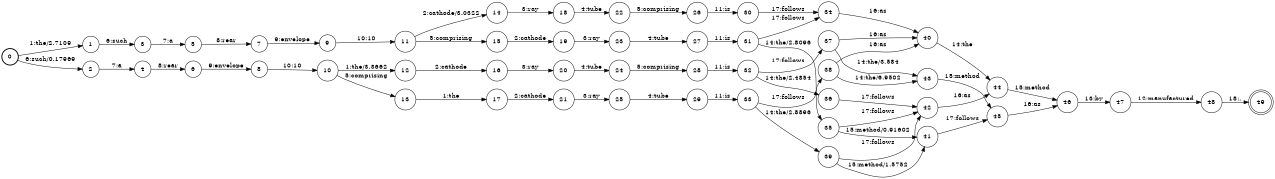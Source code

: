digraph FST {
rankdir = LR;
size = "8.5,11";
label = "";
center = 1;
orientation = Portrait;
ranksep = "0.4";
nodesep = "0.25";
0 [label = "0", shape = circle, style = bold, fontsize = 14]
	0 -> 1 [label = "1:the/2.7109", fontsize = 14];
	0 -> 2 [label = "6:such/0.17969", fontsize = 14];
1 [label = "1", shape = circle, style = solid, fontsize = 14]
	1 -> 3 [label = "6:such", fontsize = 14];
2 [label = "2", shape = circle, style = solid, fontsize = 14]
	2 -> 4 [label = "7:a", fontsize = 14];
3 [label = "3", shape = circle, style = solid, fontsize = 14]
	3 -> 5 [label = "7:a", fontsize = 14];
4 [label = "4", shape = circle, style = solid, fontsize = 14]
	4 -> 6 [label = "8:rear", fontsize = 14];
5 [label = "5", shape = circle, style = solid, fontsize = 14]
	5 -> 7 [label = "8:rear", fontsize = 14];
6 [label = "6", shape = circle, style = solid, fontsize = 14]
	6 -> 8 [label = "9:envelope", fontsize = 14];
7 [label = "7", shape = circle, style = solid, fontsize = 14]
	7 -> 9 [label = "9:envelope", fontsize = 14];
8 [label = "8", shape = circle, style = solid, fontsize = 14]
	8 -> 10 [label = "10:10", fontsize = 14];
9 [label = "9", shape = circle, style = solid, fontsize = 14]
	9 -> 11 [label = "10:10", fontsize = 14];
10 [label = "10", shape = circle, style = solid, fontsize = 14]
	10 -> 12 [label = "1:the/3.3662", fontsize = 14];
	10 -> 13 [label = "5:comprising", fontsize = 14];
11 [label = "11", shape = circle, style = solid, fontsize = 14]
	11 -> 14 [label = "2:cathode/3.0322", fontsize = 14];
	11 -> 15 [label = "5:comprising", fontsize = 14];
12 [label = "12", shape = circle, style = solid, fontsize = 14]
	12 -> 16 [label = "2:cathode", fontsize = 14];
13 [label = "13", shape = circle, style = solid, fontsize = 14]
	13 -> 17 [label = "1:the", fontsize = 14];
14 [label = "14", shape = circle, style = solid, fontsize = 14]
	14 -> 18 [label = "3:ray", fontsize = 14];
15 [label = "15", shape = circle, style = solid, fontsize = 14]
	15 -> 19 [label = "2:cathode", fontsize = 14];
16 [label = "16", shape = circle, style = solid, fontsize = 14]
	16 -> 20 [label = "3:ray", fontsize = 14];
17 [label = "17", shape = circle, style = solid, fontsize = 14]
	17 -> 21 [label = "2:cathode", fontsize = 14];
18 [label = "18", shape = circle, style = solid, fontsize = 14]
	18 -> 22 [label = "4:tube", fontsize = 14];
19 [label = "19", shape = circle, style = solid, fontsize = 14]
	19 -> 23 [label = "3:ray", fontsize = 14];
20 [label = "20", shape = circle, style = solid, fontsize = 14]
	20 -> 24 [label = "4:tube", fontsize = 14];
21 [label = "21", shape = circle, style = solid, fontsize = 14]
	21 -> 25 [label = "3:ray", fontsize = 14];
22 [label = "22", shape = circle, style = solid, fontsize = 14]
	22 -> 26 [label = "5:comprising", fontsize = 14];
23 [label = "23", shape = circle, style = solid, fontsize = 14]
	23 -> 27 [label = "4:tube", fontsize = 14];
24 [label = "24", shape = circle, style = solid, fontsize = 14]
	24 -> 28 [label = "5:comprising", fontsize = 14];
25 [label = "25", shape = circle, style = solid, fontsize = 14]
	25 -> 29 [label = "4:tube", fontsize = 14];
26 [label = "26", shape = circle, style = solid, fontsize = 14]
	26 -> 30 [label = "11:is", fontsize = 14];
27 [label = "27", shape = circle, style = solid, fontsize = 14]
	27 -> 31 [label = "11:is", fontsize = 14];
28 [label = "28", shape = circle, style = solid, fontsize = 14]
	28 -> 32 [label = "11:is", fontsize = 14];
29 [label = "29", shape = circle, style = solid, fontsize = 14]
	29 -> 33 [label = "11:is", fontsize = 14];
30 [label = "30", shape = circle, style = solid, fontsize = 14]
	30 -> 34 [label = "17:follows", fontsize = 14];
31 [label = "31", shape = circle, style = solid, fontsize = 14]
	31 -> 35 [label = "14:the/2.8096", fontsize = 14];
	31 -> 34 [label = "17:follows", fontsize = 14];
32 [label = "32", shape = circle, style = solid, fontsize = 14]
	32 -> 36 [label = "14:the/2.4854", fontsize = 14];
	32 -> 37 [label = "17:follows", fontsize = 14];
33 [label = "33", shape = circle, style = solid, fontsize = 14]
	33 -> 39 [label = "14:the/2.8896", fontsize = 14];
	33 -> 38 [label = "17:follows", fontsize = 14];
34 [label = "34", shape = circle, style = solid, fontsize = 14]
	34 -> 40 [label = "16:as", fontsize = 14];
35 [label = "35", shape = circle, style = solid, fontsize = 14]
	35 -> 41 [label = "15:method/0.91602", fontsize = 14];
	35 -> 42 [label = "17:follows", fontsize = 14];
36 [label = "36", shape = circle, style = solid, fontsize = 14]
	36 -> 42 [label = "17:follows", fontsize = 14];
37 [label = "37", shape = circle, style = solid, fontsize = 14]
	37 -> 43 [label = "14:the/3.584", fontsize = 14];
	37 -> 40 [label = "16:as", fontsize = 14];
38 [label = "38", shape = circle, style = solid, fontsize = 14]
	38 -> 43 [label = "14:the/6.9502", fontsize = 14];
	38 -> 40 [label = "16:as", fontsize = 14];
39 [label = "39", shape = circle, style = solid, fontsize = 14]
	39 -> 41 [label = "15:method/1.5752", fontsize = 14];
	39 -> 42 [label = "17:follows", fontsize = 14];
40 [label = "40", shape = circle, style = solid, fontsize = 14]
	40 -> 44 [label = "14:the", fontsize = 14];
41 [label = "41", shape = circle, style = solid, fontsize = 14]
	41 -> 45 [label = "17:follows", fontsize = 14];
42 [label = "42", shape = circle, style = solid, fontsize = 14]
	42 -> 44 [label = "16:as", fontsize = 14];
43 [label = "43", shape = circle, style = solid, fontsize = 14]
	43 -> 45 [label = "15:method", fontsize = 14];
44 [label = "44", shape = circle, style = solid, fontsize = 14]
	44 -> 46 [label = "15:method", fontsize = 14];
45 [label = "45", shape = circle, style = solid, fontsize = 14]
	45 -> 46 [label = "16:as", fontsize = 14];
46 [label = "46", shape = circle, style = solid, fontsize = 14]
	46 -> 47 [label = "13:by", fontsize = 14];
47 [label = "47", shape = circle, style = solid, fontsize = 14]
	47 -> 48 [label = "12:manufactured", fontsize = 14];
48 [label = "48", shape = circle, style = solid, fontsize = 14]
	48 -> 49 [label = "18:.", fontsize = 14];
49 [label = "49", shape = doublecircle, style = solid, fontsize = 14]
}
